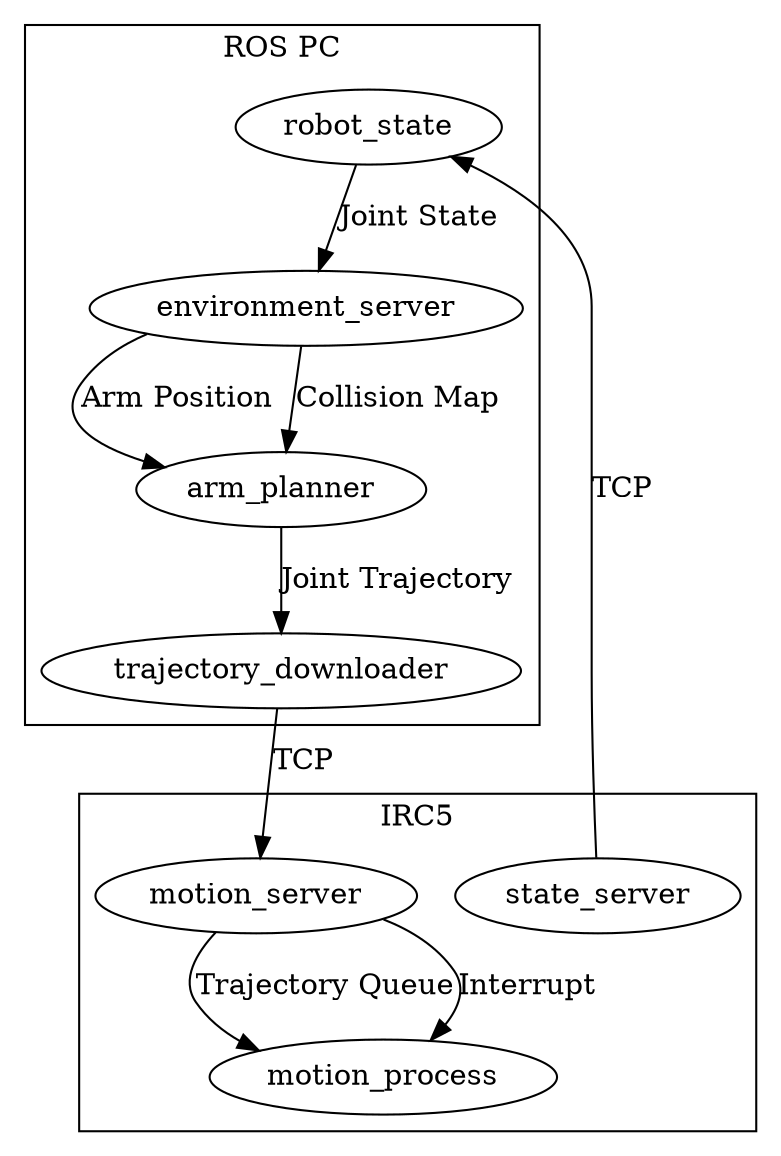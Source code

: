 digraph g {
 rankdir=TD
 ranksep=0.5
 
 trajectory_downloader->motion_server [label="TCP"]
 state_server->robot_state [label="TCP"]
 
 subgraph cluster_pc_ros{
   label = "ROS PC"
   arm_planner
   trajectory_downloader
   robot_state
   environment_server
   
   arm_planner->trajectory_downloader [label="Joint Trajectory"]
   robot_state->environment_server [label="Joint State"]
   environment_server->arm_planner [label="Arm Position"]
   environment_server->arm_planner [label="Collision Map"]
 }
  
 subgraph cluster_irc5{
   label="IRC5"
   state_server
   motion_server
   motion_process
   
   motion_server->motion_process [label="Trajectory Queue"]
   motion_server->motion_process [label="Interrupt"]
 }
}